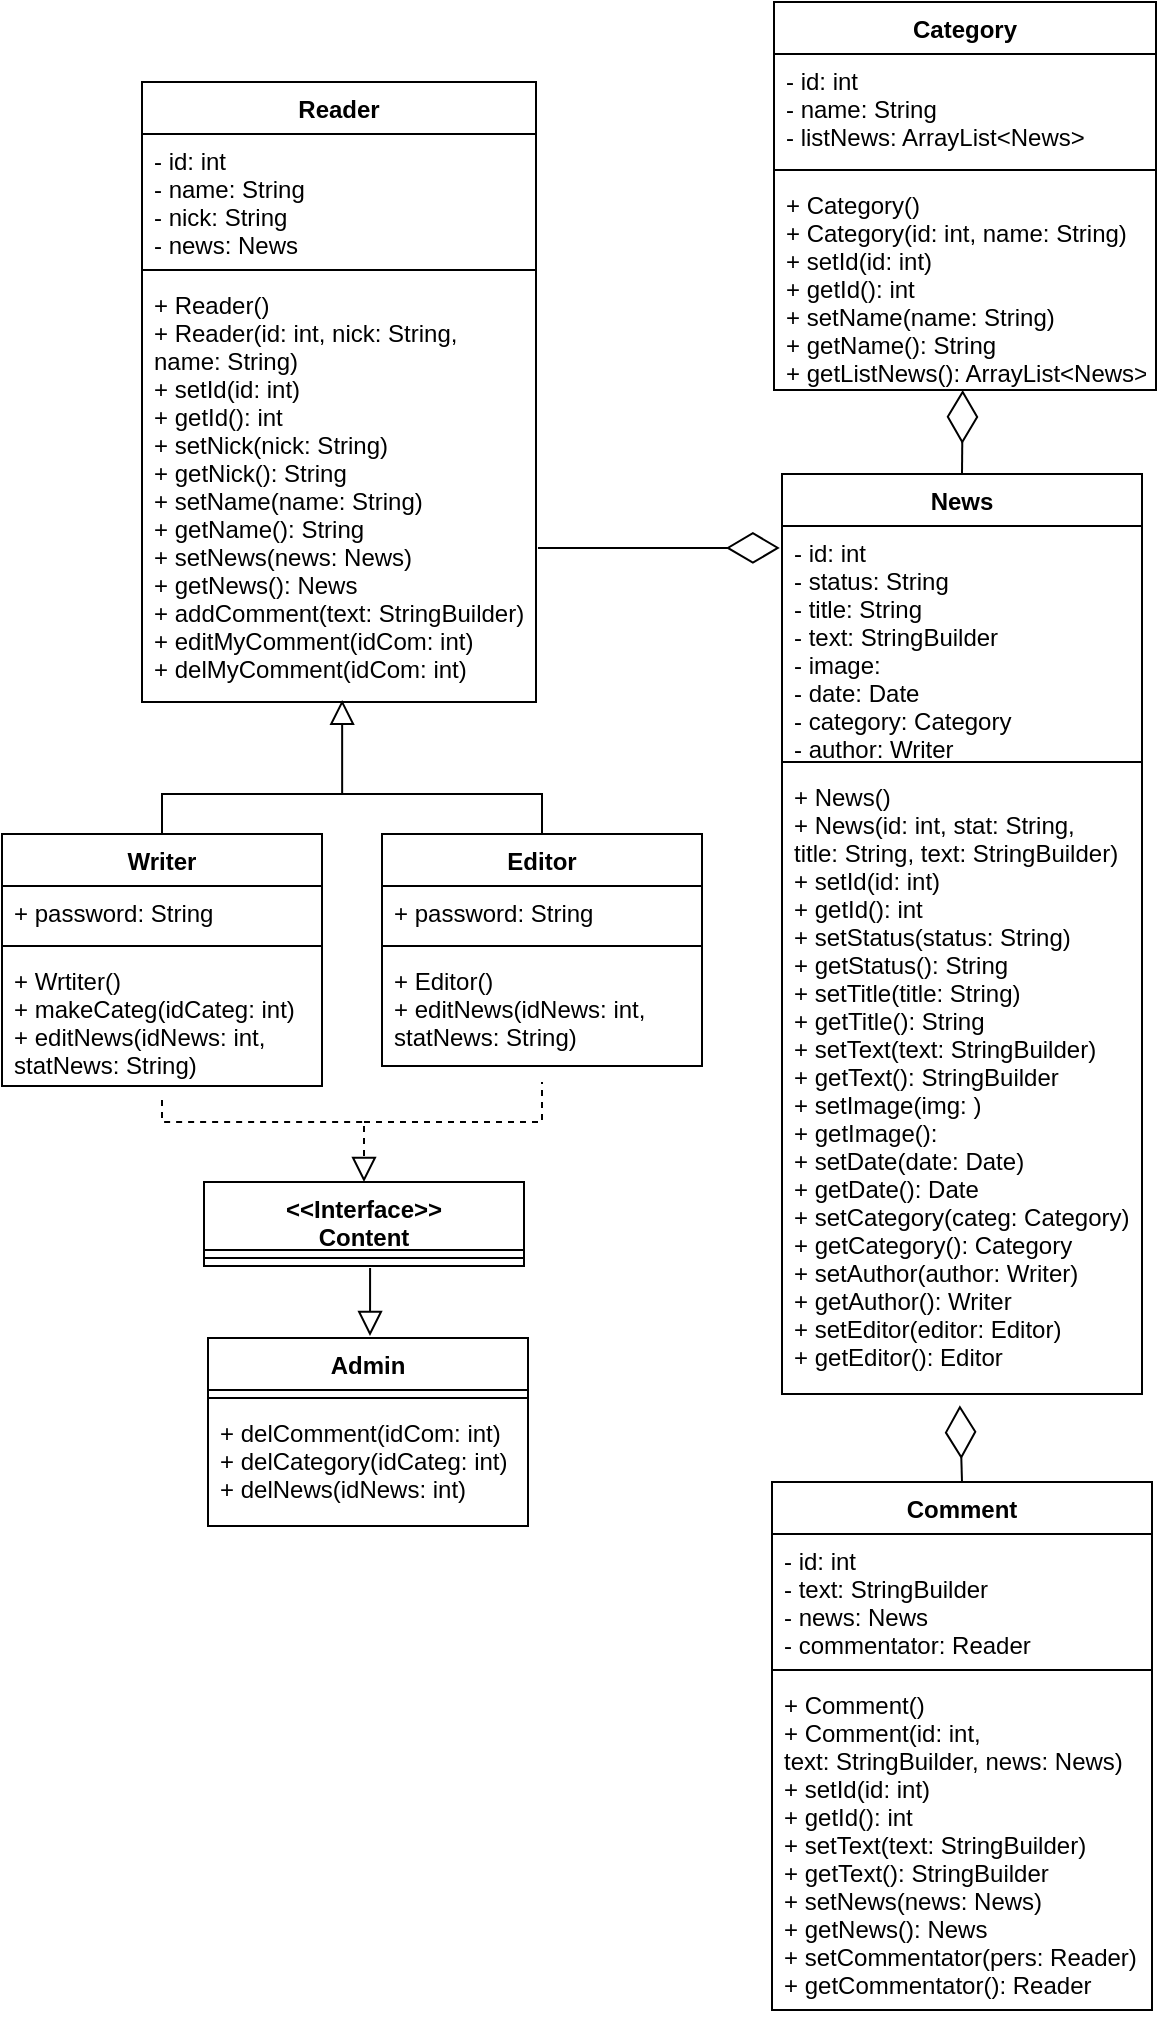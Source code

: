 <mxfile version="20.3.6" type="device"><diagram id="C5RBs43oDa-KdzZeNtuy" name="Page-1"><mxGraphModel dx="1422" dy="794" grid="1" gridSize="10" guides="1" tooltips="1" connect="1" arrows="1" fold="1" page="1" pageScale="1" pageWidth="827" pageHeight="1169" math="0" shadow="0"><root><mxCell id="WIyWlLk6GJQsqaUBKTNV-0"/><mxCell id="WIyWlLk6GJQsqaUBKTNV-1" parent="WIyWlLk6GJQsqaUBKTNV-0"/><mxCell id="2kGLYjtY-L0BtLcl-YJ4-4" value="Comment" style="swimlane;fontStyle=1;align=center;verticalAlign=top;childLayout=stackLayout;horizontal=1;startSize=26;horizontalStack=0;resizeParent=1;resizeParentMax=0;resizeLast=0;collapsible=1;marginBottom=0;" parent="WIyWlLk6GJQsqaUBKTNV-1" vertex="1"><mxGeometry x="505" y="790" width="190" height="264" as="geometry"/></mxCell><mxCell id="2kGLYjtY-L0BtLcl-YJ4-5" value="- id: int&#10;- text: StringBuilder&#10;- news: News&#10;- commentator: Reader" style="text;strokeColor=none;fillColor=none;align=left;verticalAlign=top;spacingLeft=4;spacingRight=4;overflow=hidden;rotatable=0;points=[[0,0.5],[1,0.5]];portConstraint=eastwest;" parent="2kGLYjtY-L0BtLcl-YJ4-4" vertex="1"><mxGeometry y="26" width="190" height="64" as="geometry"/></mxCell><mxCell id="2kGLYjtY-L0BtLcl-YJ4-6" value="" style="line;strokeWidth=1;fillColor=none;align=left;verticalAlign=middle;spacingTop=-1;spacingLeft=3;spacingRight=3;rotatable=0;labelPosition=right;points=[];portConstraint=eastwest;strokeColor=inherit;" parent="2kGLYjtY-L0BtLcl-YJ4-4" vertex="1"><mxGeometry y="90" width="190" height="8" as="geometry"/></mxCell><mxCell id="2kGLYjtY-L0BtLcl-YJ4-7" value="+ Comment()&#10;+ Comment(id: int, &#10;text: StringBuilder, news: News)&#10;+ setId(id: int)&#10;+ getId(): int&#10;+ setText(text: StringBuilder)&#10;+ getText(): StringBuilder&#10;+ setNews(news: News)&#10;+ getNews(): News&#10;+ setCommentator(pers: Reader)&#10;+ getCommentator(): Reader " style="text;strokeColor=none;fillColor=none;align=left;verticalAlign=top;spacingLeft=4;spacingRight=4;overflow=hidden;rotatable=0;points=[[0,0.5],[1,0.5]];portConstraint=eastwest;" parent="2kGLYjtY-L0BtLcl-YJ4-4" vertex="1"><mxGeometry y="98" width="190" height="166" as="geometry"/></mxCell><mxCell id="2kGLYjtY-L0BtLcl-YJ4-12" value="News" style="swimlane;fontStyle=1;align=center;verticalAlign=top;childLayout=stackLayout;horizontal=1;startSize=26;horizontalStack=0;resizeParent=1;resizeParentMax=0;resizeLast=0;collapsible=1;marginBottom=0;" parent="WIyWlLk6GJQsqaUBKTNV-1" vertex="1"><mxGeometry x="510" y="286" width="180" height="460" as="geometry"/></mxCell><mxCell id="2kGLYjtY-L0BtLcl-YJ4-13" value="- id: int&#10;- status: String&#10;- title: String&#10;- text: StringBuilder&#10;- image: &#10;- date: Date &#10;- category: Category&#10;- author: Writer&#10;- editor: Editor" style="text;strokeColor=none;fillColor=none;align=left;verticalAlign=top;spacingLeft=4;spacingRight=4;overflow=hidden;rotatable=0;points=[[0,0.5],[1,0.5]];portConstraint=eastwest;" parent="2kGLYjtY-L0BtLcl-YJ4-12" vertex="1"><mxGeometry y="26" width="180" height="114" as="geometry"/></mxCell><mxCell id="2kGLYjtY-L0BtLcl-YJ4-14" value="" style="line;strokeWidth=1;fillColor=none;align=left;verticalAlign=middle;spacingTop=-1;spacingLeft=3;spacingRight=3;rotatable=0;labelPosition=right;points=[];portConstraint=eastwest;strokeColor=inherit;" parent="2kGLYjtY-L0BtLcl-YJ4-12" vertex="1"><mxGeometry y="140" width="180" height="8" as="geometry"/></mxCell><mxCell id="2kGLYjtY-L0BtLcl-YJ4-15" value="+ News()&#10;+ News(id: int, stat: String, &#10;title: String, text: StringBuilder)&#10;+ setId(id: int)&#10;+ getId(): int&#10;+ setStatus(status: String)&#10;+ getStatus(): String&#10;+ setTitle(title: String)&#10;+ getTitle(): String&#10;+ setText(text: StringBuilder)&#10;+ getText(): StringBuilder&#10;+ setImage(img: )&#10;+ getImage(): &#10;+ setDate(date: Date)&#10;+ getDate(): Date&#10;+ setCategory(categ: Category)&#10;+ getCategory(): Category&#10;+ setAuthor(author: Writer)&#10;+ getAuthor(): Writer&#10;+ setEditor(editor: Editor)&#10;+ getEditor(): Editor" style="text;strokeColor=none;fillColor=none;align=left;verticalAlign=top;spacingLeft=4;spacingRight=4;overflow=hidden;rotatable=0;points=[[0,0.5],[1,0.5]];portConstraint=eastwest;" parent="2kGLYjtY-L0BtLcl-YJ4-12" vertex="1"><mxGeometry y="148" width="180" height="312" as="geometry"/></mxCell><mxCell id="2kGLYjtY-L0BtLcl-YJ4-16" value="Category" style="swimlane;fontStyle=1;align=center;verticalAlign=top;childLayout=stackLayout;horizontal=1;startSize=26;horizontalStack=0;resizeParent=1;resizeParentMax=0;resizeLast=0;collapsible=1;marginBottom=0;" parent="WIyWlLk6GJQsqaUBKTNV-1" vertex="1"><mxGeometry x="506" y="50" width="191" height="194" as="geometry"/></mxCell><mxCell id="2kGLYjtY-L0BtLcl-YJ4-17" value="- id: int&#10;- name: String&#10;- listNews: ArrayList&lt;News&gt;" style="text;strokeColor=none;fillColor=none;align=left;verticalAlign=top;spacingLeft=4;spacingRight=4;overflow=hidden;rotatable=0;points=[[0,0.5],[1,0.5]];portConstraint=eastwest;" parent="2kGLYjtY-L0BtLcl-YJ4-16" vertex="1"><mxGeometry y="26" width="191" height="54" as="geometry"/></mxCell><mxCell id="2kGLYjtY-L0BtLcl-YJ4-18" value="" style="line;strokeWidth=1;fillColor=none;align=left;verticalAlign=middle;spacingTop=-1;spacingLeft=3;spacingRight=3;rotatable=0;labelPosition=right;points=[];portConstraint=eastwest;strokeColor=inherit;" parent="2kGLYjtY-L0BtLcl-YJ4-16" vertex="1"><mxGeometry y="80" width="191" height="8" as="geometry"/></mxCell><mxCell id="2kGLYjtY-L0BtLcl-YJ4-19" value="+ Category()&#10;+ Category(id: int, name: String)&#10;+ setId(id: int)&#10;+ getId(): int&#10;+ setName(name: String)&#10;+ getName(): String&#10;+ getListNews(): ArrayList&lt;News&gt;" style="text;strokeColor=none;fillColor=none;align=left;verticalAlign=top;spacingLeft=4;spacingRight=4;overflow=hidden;rotatable=0;points=[[0,0.5],[1,0.5]];portConstraint=eastwest;" parent="2kGLYjtY-L0BtLcl-YJ4-16" vertex="1"><mxGeometry y="88" width="191" height="106" as="geometry"/></mxCell><mxCell id="2kGLYjtY-L0BtLcl-YJ4-20" value="Reader" style="swimlane;fontStyle=1;align=center;verticalAlign=top;childLayout=stackLayout;horizontal=1;startSize=26;horizontalStack=0;resizeParent=1;resizeParentMax=0;resizeLast=0;collapsible=1;marginBottom=0;" parent="WIyWlLk6GJQsqaUBKTNV-1" vertex="1"><mxGeometry x="190" y="90" width="197" height="310" as="geometry"><mxRectangle x="211" y="196" width="80" height="30" as="alternateBounds"/></mxGeometry></mxCell><mxCell id="2kGLYjtY-L0BtLcl-YJ4-21" value="- id: int&#10;- name: String&#10;- nick: String&#10;- news: News" style="text;strokeColor=none;fillColor=none;align=left;verticalAlign=top;spacingLeft=4;spacingRight=4;overflow=hidden;rotatable=0;points=[[0,0.5],[1,0.5]];portConstraint=eastwest;" parent="2kGLYjtY-L0BtLcl-YJ4-20" vertex="1"><mxGeometry y="26" width="197" height="64" as="geometry"/></mxCell><mxCell id="2kGLYjtY-L0BtLcl-YJ4-22" value="" style="line;strokeWidth=1;fillColor=none;align=left;verticalAlign=middle;spacingTop=-1;spacingLeft=3;spacingRight=3;rotatable=0;labelPosition=right;points=[];portConstraint=eastwest;strokeColor=inherit;" parent="2kGLYjtY-L0BtLcl-YJ4-20" vertex="1"><mxGeometry y="90" width="197" height="8" as="geometry"/></mxCell><mxCell id="2kGLYjtY-L0BtLcl-YJ4-23" value="+ Reader()&#10;+ Reader(id: int, nick: String, &#10;name: String)&#10;+ setId(id: int)&#10;+ getId(): int&#10;+ setNick(nick: String)&#10;+ getNick(): String&#10;+ setName(name: String)&#10;+ getName(): String&#10;+ setNews(news: News)&#10;+ getNews(): News&#10;+ addComment(text: StringBuilder)&#10;+ editMyComment(idCom: int)&#10;+ delMyComment(idCom: int)" style="text;strokeColor=none;fillColor=none;align=left;verticalAlign=top;spacingLeft=4;spacingRight=4;overflow=hidden;rotatable=0;points=[[0,0.5],[1,0.5]];portConstraint=eastwest;" parent="2kGLYjtY-L0BtLcl-YJ4-20" vertex="1"><mxGeometry y="98" width="197" height="212" as="geometry"/></mxCell><mxCell id="2kGLYjtY-L0BtLcl-YJ4-24" value="Editor" style="swimlane;fontStyle=1;align=center;verticalAlign=top;childLayout=stackLayout;horizontal=1;startSize=26;horizontalStack=0;resizeParent=1;resizeParentMax=0;resizeLast=0;collapsible=1;marginBottom=0;" parent="WIyWlLk6GJQsqaUBKTNV-1" vertex="1"><mxGeometry x="310" y="466" width="160" height="116" as="geometry"/></mxCell><mxCell id="2kGLYjtY-L0BtLcl-YJ4-25" value="+ password: String" style="text;strokeColor=none;fillColor=none;align=left;verticalAlign=top;spacingLeft=4;spacingRight=4;overflow=hidden;rotatable=0;points=[[0,0.5],[1,0.5]];portConstraint=eastwest;" parent="2kGLYjtY-L0BtLcl-YJ4-24" vertex="1"><mxGeometry y="26" width="160" height="26" as="geometry"/></mxCell><mxCell id="2kGLYjtY-L0BtLcl-YJ4-26" value="" style="line;strokeWidth=1;fillColor=none;align=left;verticalAlign=middle;spacingTop=-1;spacingLeft=3;spacingRight=3;rotatable=0;labelPosition=right;points=[];portConstraint=eastwest;strokeColor=inherit;" parent="2kGLYjtY-L0BtLcl-YJ4-24" vertex="1"><mxGeometry y="52" width="160" height="8" as="geometry"/></mxCell><mxCell id="2kGLYjtY-L0BtLcl-YJ4-27" value="+ Editor()&#10;+ editNews(idNews: int, &#10;statNews: String)" style="text;strokeColor=none;fillColor=none;align=left;verticalAlign=top;spacingLeft=4;spacingRight=4;overflow=hidden;rotatable=0;points=[[0,0.5],[1,0.5]];portConstraint=eastwest;" parent="2kGLYjtY-L0BtLcl-YJ4-24" vertex="1"><mxGeometry y="60" width="160" height="56" as="geometry"/></mxCell><mxCell id="2kGLYjtY-L0BtLcl-YJ4-28" value="Writer" style="swimlane;fontStyle=1;align=center;verticalAlign=top;childLayout=stackLayout;horizontal=1;startSize=26;horizontalStack=0;resizeParent=1;resizeParentMax=0;resizeLast=0;collapsible=1;marginBottom=0;" parent="WIyWlLk6GJQsqaUBKTNV-1" vertex="1"><mxGeometry x="120" y="466" width="160" height="126" as="geometry"/></mxCell><mxCell id="2kGLYjtY-L0BtLcl-YJ4-29" value="+ password: String" style="text;strokeColor=none;fillColor=none;align=left;verticalAlign=top;spacingLeft=4;spacingRight=4;overflow=hidden;rotatable=0;points=[[0,0.5],[1,0.5]];portConstraint=eastwest;" parent="2kGLYjtY-L0BtLcl-YJ4-28" vertex="1"><mxGeometry y="26" width="160" height="26" as="geometry"/></mxCell><mxCell id="2kGLYjtY-L0BtLcl-YJ4-30" value="" style="line;strokeWidth=1;fillColor=none;align=left;verticalAlign=middle;spacingTop=-1;spacingLeft=3;spacingRight=3;rotatable=0;labelPosition=right;points=[];portConstraint=eastwest;strokeColor=inherit;" parent="2kGLYjtY-L0BtLcl-YJ4-28" vertex="1"><mxGeometry y="52" width="160" height="8" as="geometry"/></mxCell><mxCell id="2kGLYjtY-L0BtLcl-YJ4-31" value="+ Wrtiter()&#10;+ makeCateg(idCateg: int)&#10;+ editNews(idNews: int,&#10;statNews: String)&#10;" style="text;strokeColor=none;fillColor=none;align=left;verticalAlign=top;spacingLeft=4;spacingRight=4;overflow=hidden;rotatable=0;points=[[0,0.5],[1,0.5]];portConstraint=eastwest;" parent="2kGLYjtY-L0BtLcl-YJ4-28" vertex="1"><mxGeometry y="60" width="160" height="66" as="geometry"/></mxCell><mxCell id="2kGLYjtY-L0BtLcl-YJ4-32" value="Admin" style="swimlane;fontStyle=1;align=center;verticalAlign=top;childLayout=stackLayout;horizontal=1;startSize=26;horizontalStack=0;resizeParent=1;resizeParentMax=0;resizeLast=0;collapsible=1;marginBottom=0;" parent="WIyWlLk6GJQsqaUBKTNV-1" vertex="1"><mxGeometry x="223" y="718" width="160" height="94" as="geometry"/></mxCell><mxCell id="2kGLYjtY-L0BtLcl-YJ4-34" value="" style="line;strokeWidth=1;fillColor=none;align=left;verticalAlign=middle;spacingTop=-1;spacingLeft=3;spacingRight=3;rotatable=0;labelPosition=right;points=[];portConstraint=eastwest;strokeColor=inherit;" parent="2kGLYjtY-L0BtLcl-YJ4-32" vertex="1"><mxGeometry y="26" width="160" height="8" as="geometry"/></mxCell><mxCell id="2kGLYjtY-L0BtLcl-YJ4-35" value="+ delComment(idCom: int)&#10;+ delCategory(idCateg: int)&#10;+ delNews(idNews: int)" style="text;strokeColor=none;fillColor=none;align=left;verticalAlign=top;spacingLeft=4;spacingRight=4;overflow=hidden;rotatable=0;points=[[0,0.5],[1,0.5]];portConstraint=eastwest;" parent="2kGLYjtY-L0BtLcl-YJ4-32" vertex="1"><mxGeometry y="34" width="160" height="60" as="geometry"/></mxCell><mxCell id="2kGLYjtY-L0BtLcl-YJ4-36" value="&lt;&lt;Interface&gt;&gt;&#10;Content" style="swimlane;fontStyle=1;align=center;verticalAlign=top;childLayout=stackLayout;horizontal=1;startSize=34;horizontalStack=0;resizeParent=1;resizeParentMax=0;resizeLast=0;collapsible=1;marginBottom=0;" parent="WIyWlLk6GJQsqaUBKTNV-1" vertex="1"><mxGeometry x="221" y="640" width="160" height="42" as="geometry"/></mxCell><mxCell id="2kGLYjtY-L0BtLcl-YJ4-38" value="" style="line;strokeWidth=1;fillColor=none;align=left;verticalAlign=middle;spacingTop=-1;spacingLeft=3;spacingRight=3;rotatable=0;labelPosition=right;points=[];portConstraint=eastwest;strokeColor=inherit;" parent="2kGLYjtY-L0BtLcl-YJ4-36" vertex="1"><mxGeometry y="34" width="160" height="8" as="geometry"/></mxCell><mxCell id="2kGLYjtY-L0BtLcl-YJ4-40" value="" style="endArrow=block;endSize=10;endFill=0;shadow=0;strokeWidth=1;rounded=0;edgeStyle=elbowEdgeStyle;elbow=vertical;exitX=0.5;exitY=0;exitDx=0;exitDy=0;entryX=0.508;entryY=0.995;entryDx=0;entryDy=0;entryPerimeter=0;" parent="WIyWlLk6GJQsqaUBKTNV-1" source="2kGLYjtY-L0BtLcl-YJ4-28" target="2kGLYjtY-L0BtLcl-YJ4-23" edge="1"><mxGeometry width="160" relative="1" as="geometry"><mxPoint x="194" y="466" as="sourcePoint"/><mxPoint x="294" y="406" as="targetPoint"/><Array as="points"><mxPoint x="300" y="446"/></Array></mxGeometry></mxCell><mxCell id="2kGLYjtY-L0BtLcl-YJ4-42" value="" style="endArrow=block;endSize=10;endFill=0;shadow=0;strokeWidth=1;rounded=0;edgeStyle=elbowEdgeStyle;elbow=vertical;dashed=1;entryX=0.5;entryY=0;entryDx=0;entryDy=0;exitX=0.5;exitY=1.107;exitDx=0;exitDy=0;exitPerimeter=0;" parent="WIyWlLk6GJQsqaUBKTNV-1" source="2kGLYjtY-L0BtLcl-YJ4-31" target="2kGLYjtY-L0BtLcl-YJ4-36" edge="1"><mxGeometry width="160" relative="1" as="geometry"><mxPoint x="200" y="580" as="sourcePoint"/><mxPoint x="300" y="640" as="targetPoint"/><Array as="points"><mxPoint x="270" y="610"/></Array></mxGeometry></mxCell><mxCell id="2kGLYjtY-L0BtLcl-YJ4-44" value="" style="endArrow=none;html=1;rounded=0;entryX=0.5;entryY=0;entryDx=0;entryDy=0;" parent="WIyWlLk6GJQsqaUBKTNV-1" target="2kGLYjtY-L0BtLcl-YJ4-24" edge="1"><mxGeometry width="50" height="50" relative="1" as="geometry"><mxPoint x="290" y="446" as="sourcePoint"/><mxPoint x="420" y="436" as="targetPoint"/><Array as="points"><mxPoint x="390" y="446"/></Array></mxGeometry></mxCell><mxCell id="2kGLYjtY-L0BtLcl-YJ4-46" value="" style="endArrow=none;html=1;rounded=0;dashed=1;entryX=0.5;entryY=1.143;entryDx=0;entryDy=0;entryPerimeter=0;" parent="WIyWlLk6GJQsqaUBKTNV-1" target="2kGLYjtY-L0BtLcl-YJ4-27" edge="1"><mxGeometry width="50" height="50" relative="1" as="geometry"><mxPoint x="301" y="610" as="sourcePoint"/><mxPoint x="390" y="616" as="targetPoint"/><Array as="points"><mxPoint x="390" y="610"/></Array></mxGeometry></mxCell><mxCell id="2kGLYjtY-L0BtLcl-YJ4-48" value="" style="endArrow=block;endSize=10;endFill=0;shadow=0;strokeWidth=1;rounded=0;edgeStyle=elbowEdgeStyle;elbow=vertical;exitX=0.519;exitY=1.115;exitDx=0;exitDy=0;exitPerimeter=0;" parent="WIyWlLk6GJQsqaUBKTNV-1" edge="1"><mxGeometry width="160" relative="1" as="geometry"><mxPoint x="304.04" y="682.99" as="sourcePoint"/><mxPoint x="304" y="717" as="targetPoint"/><Array as="points"/></mxGeometry></mxCell><mxCell id="2kGLYjtY-L0BtLcl-YJ4-50" value="" style="endArrow=diamondThin;endFill=0;endSize=24;html=1;rounded=0;exitX=1.005;exitY=0.637;exitDx=0;exitDy=0;entryX=-0.006;entryY=0.096;entryDx=0;entryDy=0;exitPerimeter=0;entryPerimeter=0;" parent="WIyWlLk6GJQsqaUBKTNV-1" source="2kGLYjtY-L0BtLcl-YJ4-23" target="2kGLYjtY-L0BtLcl-YJ4-13" edge="1"><mxGeometry width="160" relative="1" as="geometry"><mxPoint x="370" y="378.5" as="sourcePoint"/><mxPoint x="480" y="311" as="targetPoint"/></mxGeometry></mxCell><mxCell id="2kGLYjtY-L0BtLcl-YJ4-51" value="" style="endArrow=diamondThin;endFill=0;endSize=24;html=1;rounded=0;entryX=0.494;entryY=1;entryDx=0;entryDy=0;entryPerimeter=0;exitX=0.5;exitY=0;exitDx=0;exitDy=0;" parent="WIyWlLk6GJQsqaUBKTNV-1" source="2kGLYjtY-L0BtLcl-YJ4-12" target="2kGLYjtY-L0BtLcl-YJ4-19" edge="1"><mxGeometry width="160" relative="1" as="geometry"><mxPoint x="320" y="291" as="sourcePoint"/><mxPoint x="480" y="291" as="targetPoint"/></mxGeometry></mxCell><mxCell id="2kGLYjtY-L0BtLcl-YJ4-52" value="" style="endArrow=diamondThin;endFill=0;endSize=24;html=1;rounded=0;exitX=0.5;exitY=0;exitDx=0;exitDy=0;entryX=0.494;entryY=1.018;entryDx=0;entryDy=0;entryPerimeter=0;" parent="WIyWlLk6GJQsqaUBKTNV-1" source="2kGLYjtY-L0BtLcl-YJ4-4" target="2kGLYjtY-L0BtLcl-YJ4-15" edge="1"><mxGeometry width="160" relative="1" as="geometry"><mxPoint x="588" y="490" as="sourcePoint"/><mxPoint x="590" y="600" as="targetPoint"/></mxGeometry></mxCell></root></mxGraphModel></diagram></mxfile>